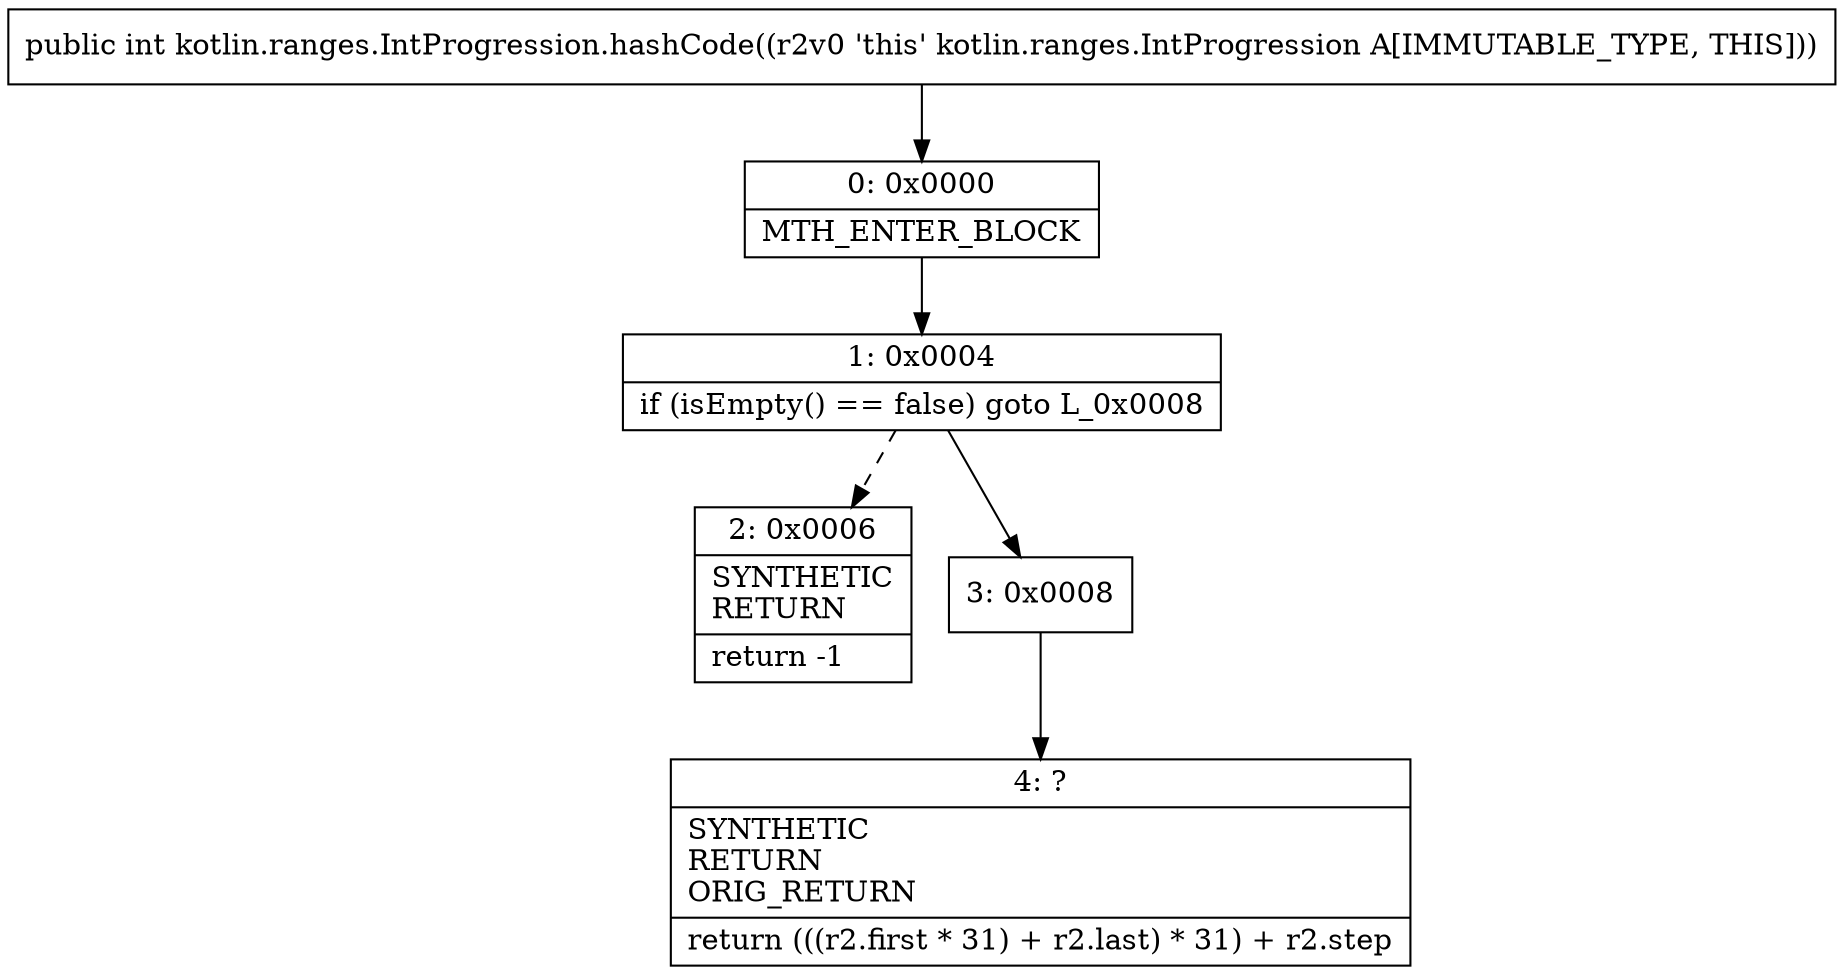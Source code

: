 digraph "CFG forkotlin.ranges.IntProgression.hashCode()I" {
Node_0 [shape=record,label="{0\:\ 0x0000|MTH_ENTER_BLOCK\l}"];
Node_1 [shape=record,label="{1\:\ 0x0004|if (isEmpty() == false) goto L_0x0008\l}"];
Node_2 [shape=record,label="{2\:\ 0x0006|SYNTHETIC\lRETURN\l|return \-1\l}"];
Node_3 [shape=record,label="{3\:\ 0x0008}"];
Node_4 [shape=record,label="{4\:\ ?|SYNTHETIC\lRETURN\lORIG_RETURN\l|return (((r2.first * 31) + r2.last) * 31) + r2.step\l}"];
MethodNode[shape=record,label="{public int kotlin.ranges.IntProgression.hashCode((r2v0 'this' kotlin.ranges.IntProgression A[IMMUTABLE_TYPE, THIS])) }"];
MethodNode -> Node_0;
Node_0 -> Node_1;
Node_1 -> Node_2[style=dashed];
Node_1 -> Node_3;
Node_3 -> Node_4;
}

